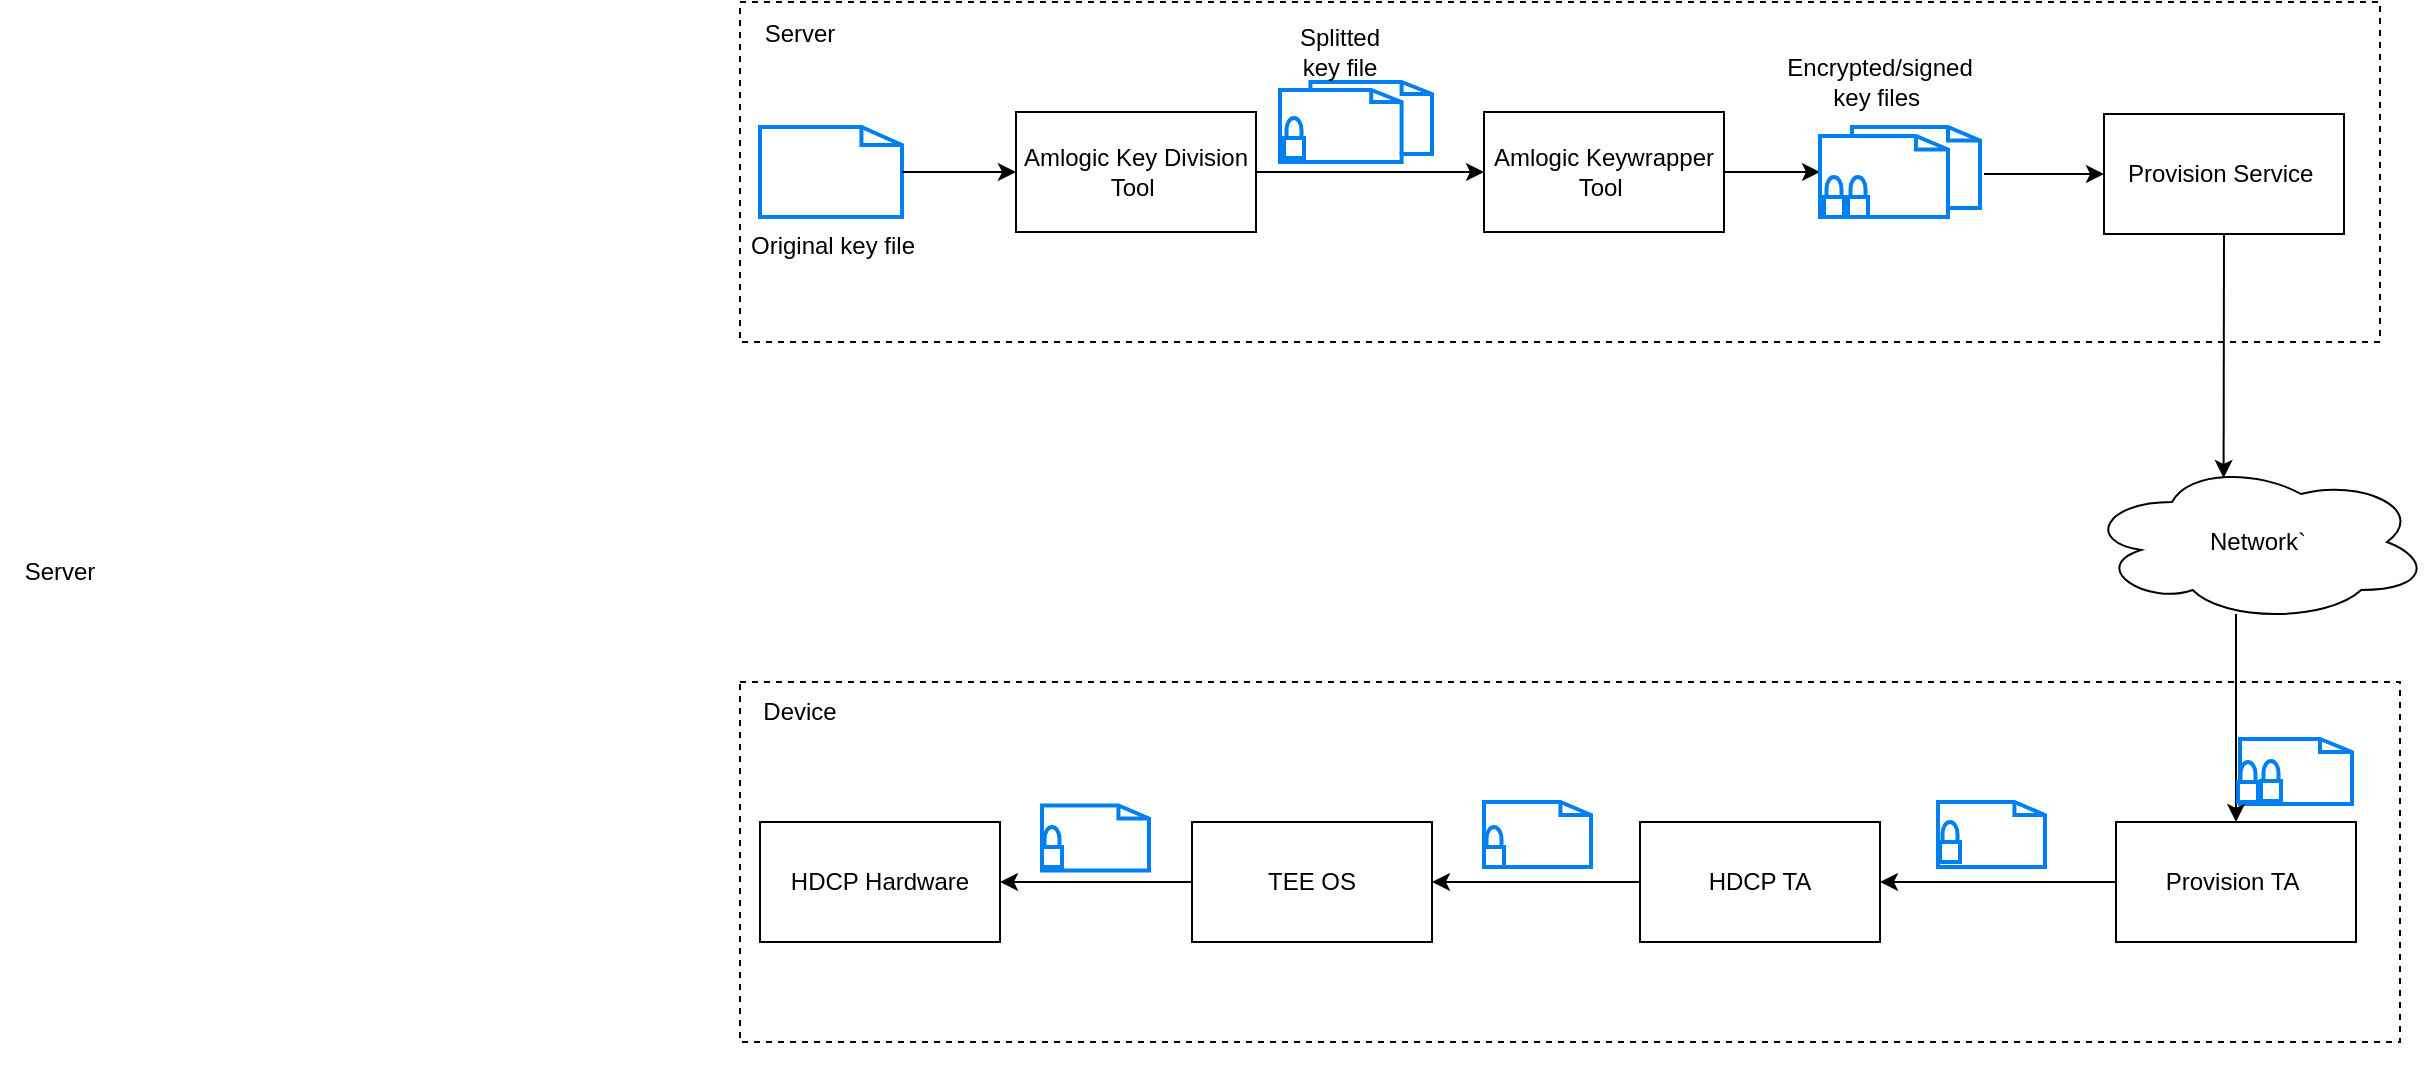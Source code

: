 <mxfile version="22.1.0" type="github">
  <diagram name="Page-1" id="Oi2URwplTFKzTPAcGBmn">
    <mxGraphModel dx="2156" dy="884" grid="1" gridSize="10" guides="1" tooltips="1" connect="1" arrows="1" fold="1" page="1" pageScale="1" pageWidth="827" pageHeight="1169" math="0" shadow="0">
      <root>
        <mxCell id="0" />
        <mxCell id="1" parent="0" />
        <mxCell id="CoVtvvBq3vYbISneMbIC-51" value="&lt;blockquote style=&quot;margin: 0 0 0 40px; border: none; padding: 0px;&quot;&gt;&lt;div style=&quot;&quot;&gt;&lt;br&gt;&lt;/div&gt;&lt;/blockquote&gt;" style="rounded=0;whiteSpace=wrap;html=1;dashed=1;align=center;labelPosition=center;verticalLabelPosition=bottom;verticalAlign=top;" parent="1" vertex="1">
          <mxGeometry y="570" width="830" height="180" as="geometry" />
        </mxCell>
        <mxCell id="CoVtvvBq3vYbISneMbIC-37" value="" style="html=1;verticalLabelPosition=bottom;align=center;labelBackgroundColor=#ffffff;verticalAlign=top;strokeWidth=2;strokeColor=#0080F0;shadow=0;dashed=0;shape=mxgraph.ios7.icons.document;" parent="1" vertex="1">
          <mxGeometry x="750" y="598.5" width="56" height="32.5" as="geometry" />
        </mxCell>
        <mxCell id="CoVtvvBq3vYbISneMbIC-13" value="&lt;blockquote style=&quot;margin: 0 0 0 40px; border: none; padding: 0px;&quot;&gt;&lt;div style=&quot;&quot;&gt;&lt;br&gt;&lt;/div&gt;&lt;/blockquote&gt;" style="rounded=0;whiteSpace=wrap;html=1;dashed=1;align=center;labelPosition=center;verticalLabelPosition=bottom;verticalAlign=top;" parent="1" vertex="1">
          <mxGeometry y="230" width="820" height="170" as="geometry" />
        </mxCell>
        <mxCell id="CoVtvvBq3vYbISneMbIC-1" value="Original key file" style="html=1;verticalLabelPosition=bottom;align=center;labelBackgroundColor=#ffffff;verticalAlign=top;strokeWidth=2;strokeColor=#0080F0;shadow=0;dashed=0;shape=mxgraph.ios7.icons.document;" parent="1" vertex="1">
          <mxGeometry x="10" y="292.5" width="71" height="45" as="geometry" />
        </mxCell>
        <mxCell id="CoVtvvBq3vYbISneMbIC-2" value="Amlogic Key Division Tool&amp;nbsp;" style="rounded=0;whiteSpace=wrap;html=1;" parent="1" vertex="1">
          <mxGeometry x="138" y="285" width="120" height="60" as="geometry" />
        </mxCell>
        <mxCell id="CoVtvvBq3vYbISneMbIC-3" value="Amlogic Keywrapper Tool&amp;nbsp;" style="rounded=0;whiteSpace=wrap;html=1;" parent="1" vertex="1">
          <mxGeometry x="372" y="285" width="120" height="60" as="geometry" />
        </mxCell>
        <mxCell id="CoVtvvBq3vYbISneMbIC-4" value="" style="endArrow=classic;html=1;rounded=0;entryX=0;entryY=0.5;entryDx=0;entryDy=0;" parent="1" source="CoVtvvBq3vYbISneMbIC-1" target="CoVtvvBq3vYbISneMbIC-2" edge="1">
          <mxGeometry width="50" height="50" relative="1" as="geometry">
            <mxPoint x="110" y="320" as="sourcePoint" />
            <mxPoint x="160" y="270" as="targetPoint" />
          </mxGeometry>
        </mxCell>
        <mxCell id="CoVtvvBq3vYbISneMbIC-5" value="" style="endArrow=classic;html=1;rounded=0;exitX=1;exitY=0.5;exitDx=0;exitDy=0;entryX=0;entryY=0.5;entryDx=0;entryDy=0;" parent="1" source="CoVtvvBq3vYbISneMbIC-2" target="CoVtvvBq3vYbISneMbIC-3" edge="1">
          <mxGeometry width="50" height="50" relative="1" as="geometry">
            <mxPoint x="230" y="315" as="sourcePoint" />
            <mxPoint x="389" y="315" as="targetPoint" />
          </mxGeometry>
        </mxCell>
        <mxCell id="CoVtvvBq3vYbISneMbIC-6" value="" style="html=1;verticalLabelPosition=bottom;align=center;labelBackgroundColor=#ffffff;verticalAlign=top;strokeWidth=2;strokeColor=#0080F0;shadow=0;dashed=0;shape=mxgraph.ios7.icons.documents;" parent="1" vertex="1">
          <mxGeometry x="270" y="270" width="76" height="40" as="geometry" />
        </mxCell>
        <mxCell id="CoVtvvBq3vYbISneMbIC-9" value="" style="edgeStyle=orthogonalEdgeStyle;rounded=0;orthogonalLoop=1;jettySize=auto;html=1;exitX=1;exitY=0.5;exitDx=0;exitDy=0;" parent="1" source="CoVtvvBq3vYbISneMbIC-3" target="CoVtvvBq3vYbISneMbIC-7" edge="1">
          <mxGeometry relative="1" as="geometry">
            <mxPoint x="700" y="440" as="targetPoint" />
          </mxGeometry>
        </mxCell>
        <mxCell id="CoVtvvBq3vYbISneMbIC-7" value="" style="html=1;verticalLabelPosition=bottom;align=center;labelBackgroundColor=#ffffff;verticalAlign=top;strokeWidth=2;strokeColor=#0080F0;shadow=0;dashed=0;shape=mxgraph.ios7.icons.documents;" parent="1" vertex="1">
          <mxGeometry x="540" y="292.5" width="80" height="45" as="geometry" />
        </mxCell>
        <mxCell id="CoVtvvBq3vYbISneMbIC-10" value="Provision Service&amp;nbsp;" style="rounded=0;whiteSpace=wrap;html=1;" parent="1" vertex="1">
          <mxGeometry x="682" y="286" width="120" height="60" as="geometry" />
        </mxCell>
        <mxCell id="CoVtvvBq3vYbISneMbIC-11" value="" style="endArrow=classic;html=1;rounded=0;entryX=0;entryY=0.5;entryDx=0;entryDy=0;exitX=1.025;exitY=0.522;exitDx=0;exitDy=0;exitPerimeter=0;" parent="1" source="CoVtvvBq3vYbISneMbIC-7" target="CoVtvvBq3vYbISneMbIC-10" edge="1">
          <mxGeometry width="50" height="50" relative="1" as="geometry">
            <mxPoint x="650" y="320" as="sourcePoint" />
            <mxPoint x="700" y="270" as="targetPoint" />
          </mxGeometry>
        </mxCell>
        <mxCell id="CoVtvvBq3vYbISneMbIC-16" value="Server" style="text;html=1;strokeColor=none;fillColor=none;align=center;verticalAlign=middle;whiteSpace=wrap;rounded=0;" parent="1" vertex="1">
          <mxGeometry x="-370" y="500" width="60" height="30" as="geometry" />
        </mxCell>
        <mxCell id="CoVtvvBq3vYbISneMbIC-18" value="Splitted key file" style="text;html=1;strokeColor=none;fillColor=none;align=center;verticalAlign=middle;whiteSpace=wrap;rounded=0;" parent="1" vertex="1">
          <mxGeometry x="270" y="240" width="60" height="30" as="geometry" />
        </mxCell>
        <mxCell id="CoVtvvBq3vYbISneMbIC-19" value="Encrypted/signed key files&amp;nbsp;" style="text;html=1;strokeColor=none;fillColor=none;align=center;verticalAlign=middle;whiteSpace=wrap;rounded=0;" parent="1" vertex="1">
          <mxGeometry x="540" y="255" width="60" height="30" as="geometry" />
        </mxCell>
        <mxCell id="CoVtvvBq3vYbISneMbIC-20" value="Provision TA&amp;nbsp;" style="rounded=0;whiteSpace=wrap;html=1;" parent="1" vertex="1">
          <mxGeometry x="688" y="640" width="120" height="60" as="geometry" />
        </mxCell>
        <mxCell id="CoVtvvBq3vYbISneMbIC-21" value="HDCP TA" style="rounded=0;whiteSpace=wrap;html=1;" parent="1" vertex="1">
          <mxGeometry x="450" y="640" width="120" height="60" as="geometry" />
        </mxCell>
        <mxCell id="CoVtvvBq3vYbISneMbIC-22" value="" style="html=1;verticalLabelPosition=bottom;align=center;labelBackgroundColor=#ffffff;verticalAlign=top;strokeWidth=2;strokeColor=#0080F0;shadow=0;dashed=0;shape=mxgraph.ios7.icons.locked;" parent="1" vertex="1">
          <mxGeometry x="554" y="317.5" width="10" height="20" as="geometry" />
        </mxCell>
        <mxCell id="CoVtvvBq3vYbISneMbIC-23" value="" style="html=1;verticalLabelPosition=bottom;align=center;labelBackgroundColor=#ffffff;verticalAlign=top;strokeWidth=2;strokeColor=#0080F0;shadow=0;dashed=0;shape=mxgraph.ios7.icons.locked;" parent="1" vertex="1">
          <mxGeometry x="542" y="317.5" width="10" height="20" as="geometry" />
        </mxCell>
        <mxCell id="CoVtvvBq3vYbISneMbIC-24" value="" style="html=1;verticalLabelPosition=bottom;align=center;labelBackgroundColor=#ffffff;verticalAlign=top;strokeWidth=2;strokeColor=#0080F0;shadow=0;dashed=0;shape=mxgraph.ios7.icons.locked;" parent="1" vertex="1">
          <mxGeometry x="272" y="288" width="10" height="20" as="geometry" />
        </mxCell>
        <mxCell id="CoVtvvBq3vYbISneMbIC-25" value="Network`" style="ellipse;shape=cloud;whiteSpace=wrap;html=1;" parent="1" vertex="1">
          <mxGeometry x="673" y="460" width="172" height="80" as="geometry" />
        </mxCell>
        <mxCell id="CoVtvvBq3vYbISneMbIC-26" value="TEE OS" style="rounded=0;whiteSpace=wrap;html=1;" parent="1" vertex="1">
          <mxGeometry x="226" y="640" width="120" height="60" as="geometry" />
        </mxCell>
        <mxCell id="CoVtvvBq3vYbISneMbIC-27" value="HDCP Hardware" style="rounded=0;whiteSpace=wrap;html=1;" parent="1" vertex="1">
          <mxGeometry x="10" y="640" width="120" height="60" as="geometry" />
        </mxCell>
        <mxCell id="CoVtvvBq3vYbISneMbIC-28" value="" style="endArrow=classic;html=1;rounded=0;exitX=0.5;exitY=1;exitDx=0;exitDy=0;entryX=0.4;entryY=0.1;entryDx=0;entryDy=0;entryPerimeter=0;" parent="1" target="CoVtvvBq3vYbISneMbIC-25" edge="1" source="CoVtvvBq3vYbISneMbIC-10">
          <mxGeometry width="50" height="50" relative="1" as="geometry">
            <mxPoint x="726" y="345" as="sourcePoint" />
            <mxPoint x="536" y="450" as="targetPoint" />
          </mxGeometry>
        </mxCell>
        <mxCell id="CoVtvvBq3vYbISneMbIC-30" value="" style="endArrow=classic;html=1;rounded=0;exitX=0.436;exitY=0.95;exitDx=0;exitDy=0;exitPerimeter=0;entryX=0.5;entryY=0;entryDx=0;entryDy=0;" parent="1" source="CoVtvvBq3vYbISneMbIC-25" target="CoVtvvBq3vYbISneMbIC-20" edge="1">
          <mxGeometry width="50" height="50" relative="1" as="geometry">
            <mxPoint x="820" y="580" as="sourcePoint" />
            <mxPoint x="870" y="530" as="targetPoint" />
          </mxGeometry>
        </mxCell>
        <mxCell id="CoVtvvBq3vYbISneMbIC-31" value="" style="endArrow=classic;html=1;rounded=0;exitX=0;exitY=0.5;exitDx=0;exitDy=0;entryX=1;entryY=0.5;entryDx=0;entryDy=0;" parent="1" source="CoVtvvBq3vYbISneMbIC-20" target="CoVtvvBq3vYbISneMbIC-21" edge="1">
          <mxGeometry width="50" height="50" relative="1" as="geometry">
            <mxPoint x="500" y="570" as="sourcePoint" />
            <mxPoint x="550" y="520" as="targetPoint" />
          </mxGeometry>
        </mxCell>
        <mxCell id="CoVtvvBq3vYbISneMbIC-32" value="" style="endArrow=classic;html=1;rounded=0;exitX=0;exitY=0.5;exitDx=0;exitDy=0;entryX=1;entryY=0.5;entryDx=0;entryDy=0;" parent="1" source="CoVtvvBq3vYbISneMbIC-21" target="CoVtvvBq3vYbISneMbIC-26" edge="1">
          <mxGeometry width="50" height="50" relative="1" as="geometry">
            <mxPoint x="310" y="570" as="sourcePoint" />
            <mxPoint x="360" y="520" as="targetPoint" />
          </mxGeometry>
        </mxCell>
        <mxCell id="CoVtvvBq3vYbISneMbIC-36" value="" style="html=1;verticalLabelPosition=bottom;align=center;labelBackgroundColor=#ffffff;verticalAlign=top;strokeWidth=2;strokeColor=#0080F0;shadow=0;dashed=0;shape=mxgraph.ios7.icons.locked;" parent="1" vertex="1">
          <mxGeometry x="749" y="610" width="10" height="20" as="geometry" />
        </mxCell>
        <mxCell id="CoVtvvBq3vYbISneMbIC-38" value="" style="html=1;verticalLabelPosition=bottom;align=center;labelBackgroundColor=#ffffff;verticalAlign=top;strokeWidth=2;strokeColor=#0080F0;shadow=0;dashed=0;shape=mxgraph.ios7.icons.locked;" parent="1" vertex="1">
          <mxGeometry x="760.5" y="609.5" width="10" height="20" as="geometry" />
        </mxCell>
        <mxCell id="CoVtvvBq3vYbISneMbIC-42" value="" style="html=1;verticalLabelPosition=bottom;align=center;labelBackgroundColor=#ffffff;verticalAlign=top;strokeWidth=2;strokeColor=#0080F0;shadow=0;dashed=0;shape=mxgraph.ios7.icons.document;" parent="1" vertex="1">
          <mxGeometry x="599" y="630" width="53.5" height="32.5" as="geometry" />
        </mxCell>
        <mxCell id="CoVtvvBq3vYbISneMbIC-43" value="" style="html=1;verticalLabelPosition=bottom;align=center;labelBackgroundColor=#ffffff;verticalAlign=top;strokeWidth=2;strokeColor=#0080F0;shadow=0;dashed=0;shape=mxgraph.ios7.icons.locked;" parent="1" vertex="1">
          <mxGeometry x="600" y="640" width="10" height="20" as="geometry" />
        </mxCell>
        <mxCell id="CoVtvvBq3vYbISneMbIC-44" value="" style="html=1;verticalLabelPosition=bottom;align=center;labelBackgroundColor=#ffffff;verticalAlign=top;strokeWidth=2;strokeColor=#0080F0;shadow=0;dashed=0;shape=mxgraph.ios7.icons.document;" parent="1" vertex="1">
          <mxGeometry x="372" y="630" width="53.5" height="32.5" as="geometry" />
        </mxCell>
        <mxCell id="CoVtvvBq3vYbISneMbIC-45" value="" style="html=1;verticalLabelPosition=bottom;align=center;labelBackgroundColor=#ffffff;verticalAlign=top;strokeWidth=2;strokeColor=#0080F0;shadow=0;dashed=0;shape=mxgraph.ios7.icons.locked;" parent="1" vertex="1">
          <mxGeometry x="372" y="642.5" width="10" height="20" as="geometry" />
        </mxCell>
        <mxCell id="CoVtvvBq3vYbISneMbIC-46" value="" style="html=1;verticalLabelPosition=bottom;align=center;labelBackgroundColor=#ffffff;verticalAlign=top;strokeWidth=2;strokeColor=#0080F0;shadow=0;dashed=0;shape=mxgraph.ios7.icons.document;" parent="1" vertex="1">
          <mxGeometry x="151" y="631.75" width="53.5" height="32.5" as="geometry" />
        </mxCell>
        <mxCell id="CoVtvvBq3vYbISneMbIC-47" value="" style="html=1;verticalLabelPosition=bottom;align=center;labelBackgroundColor=#ffffff;verticalAlign=top;strokeWidth=2;strokeColor=#0080F0;shadow=0;dashed=0;shape=mxgraph.ios7.icons.locked;" parent="1" vertex="1">
          <mxGeometry x="151" y="642.5" width="10" height="20" as="geometry" />
        </mxCell>
        <mxCell id="CoVtvvBq3vYbISneMbIC-48" value="" style="endArrow=classic;html=1;rounded=0;entryX=1;entryY=0.5;entryDx=0;entryDy=0;exitX=0;exitY=0.5;exitDx=0;exitDy=0;" parent="1" source="CoVtvvBq3vYbISneMbIC-26" target="CoVtvvBq3vYbISneMbIC-27" edge="1">
          <mxGeometry width="50" height="50" relative="1" as="geometry">
            <mxPoint x="220" y="580" as="sourcePoint" />
            <mxPoint x="270" y="530" as="targetPoint" />
          </mxGeometry>
        </mxCell>
        <mxCell id="CoVtvvBq3vYbISneMbIC-50" value="Server" style="text;html=1;strokeColor=none;fillColor=none;align=center;verticalAlign=middle;whiteSpace=wrap;rounded=0;" parent="1" vertex="1">
          <mxGeometry y="231" width="60" height="30" as="geometry" />
        </mxCell>
        <mxCell id="CoVtvvBq3vYbISneMbIC-52" value="Device" style="text;html=1;strokeColor=none;fillColor=none;align=center;verticalAlign=middle;whiteSpace=wrap;rounded=0;" parent="1" vertex="1">
          <mxGeometry y="570" width="60" height="30" as="geometry" />
        </mxCell>
      </root>
    </mxGraphModel>
  </diagram>
</mxfile>
